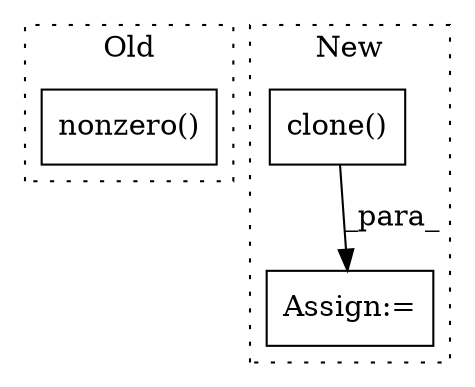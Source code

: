 digraph G {
subgraph cluster0 {
1 [label="nonzero()" a="75" s="3353" l="11" shape="box"];
label = "Old";
style="dotted";
}
subgraph cluster1 {
2 [label="clone()" a="75" s="3407" l="14" shape="box"];
3 [label="Assign:=" a="68" s="3442" l="3" shape="box"];
label = "New";
style="dotted";
}
2 -> 3 [label="_para_"];
}
